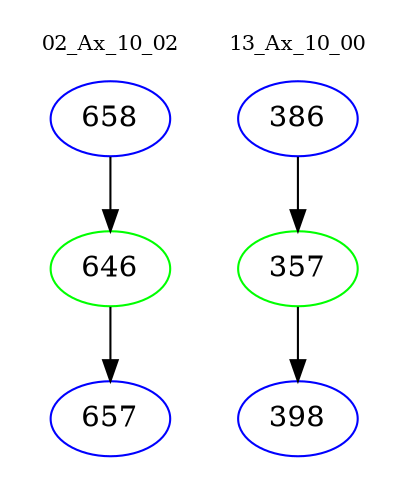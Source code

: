digraph{
subgraph cluster_0 {
color = white
label = "02_Ax_10_02";
fontsize=10;
T0_658 [label="658", color="blue"]
T0_658 -> T0_646 [color="black"]
T0_646 [label="646", color="green"]
T0_646 -> T0_657 [color="black"]
T0_657 [label="657", color="blue"]
}
subgraph cluster_1 {
color = white
label = "13_Ax_10_00";
fontsize=10;
T1_386 [label="386", color="blue"]
T1_386 -> T1_357 [color="black"]
T1_357 [label="357", color="green"]
T1_357 -> T1_398 [color="black"]
T1_398 [label="398", color="blue"]
}
}

